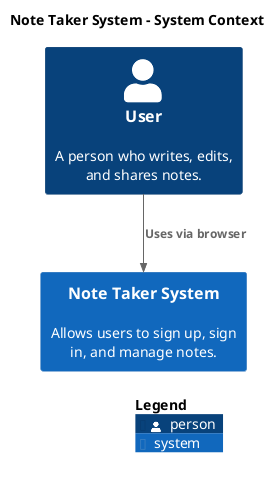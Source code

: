 @startuml
set separator none
title Note Taker System - System Context

top to bottom direction

!include <C4/C4>
!include <C4/C4_Context>

Person(User, "User", $descr="A person who writes, edits, and shares notes.", $tags="", $link="")
System(NoteTakerSystem, "Note Taker System", $descr="Allows users to sign up, sign in, and manage notes.", $tags="", $link="")

Rel(User, NoteTakerSystem, "Uses via browser", $techn="", $tags="", $link="")

SHOW_LEGEND(true)
@enduml